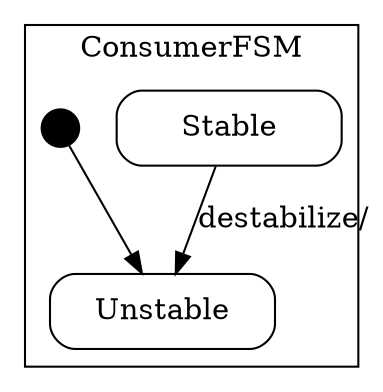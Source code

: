 digraph Consumer {

    node
        [shape=Mrecord width=1.5];

    subgraph cluster_ConsumerFSM {

        label="ConsumerFSM";

        //
        // States (Nodes)
        //

        "ConsumerFSM::Unstable"
            [label="{Unstable}"];

        "ConsumerFSM::Stable"
            [label="{Stable}"];

        "%start"
            [label="" shape=circle style=filled fillcolor=black width=0.25];

        //
        // Transitions (Edges)
        //

        "ConsumerFSM::Stable" -> "ConsumerFSM::Unstable"
            [label="destabilize/\l"];

        "%start" -> "ConsumerFSM::Unstable"
    }

}
